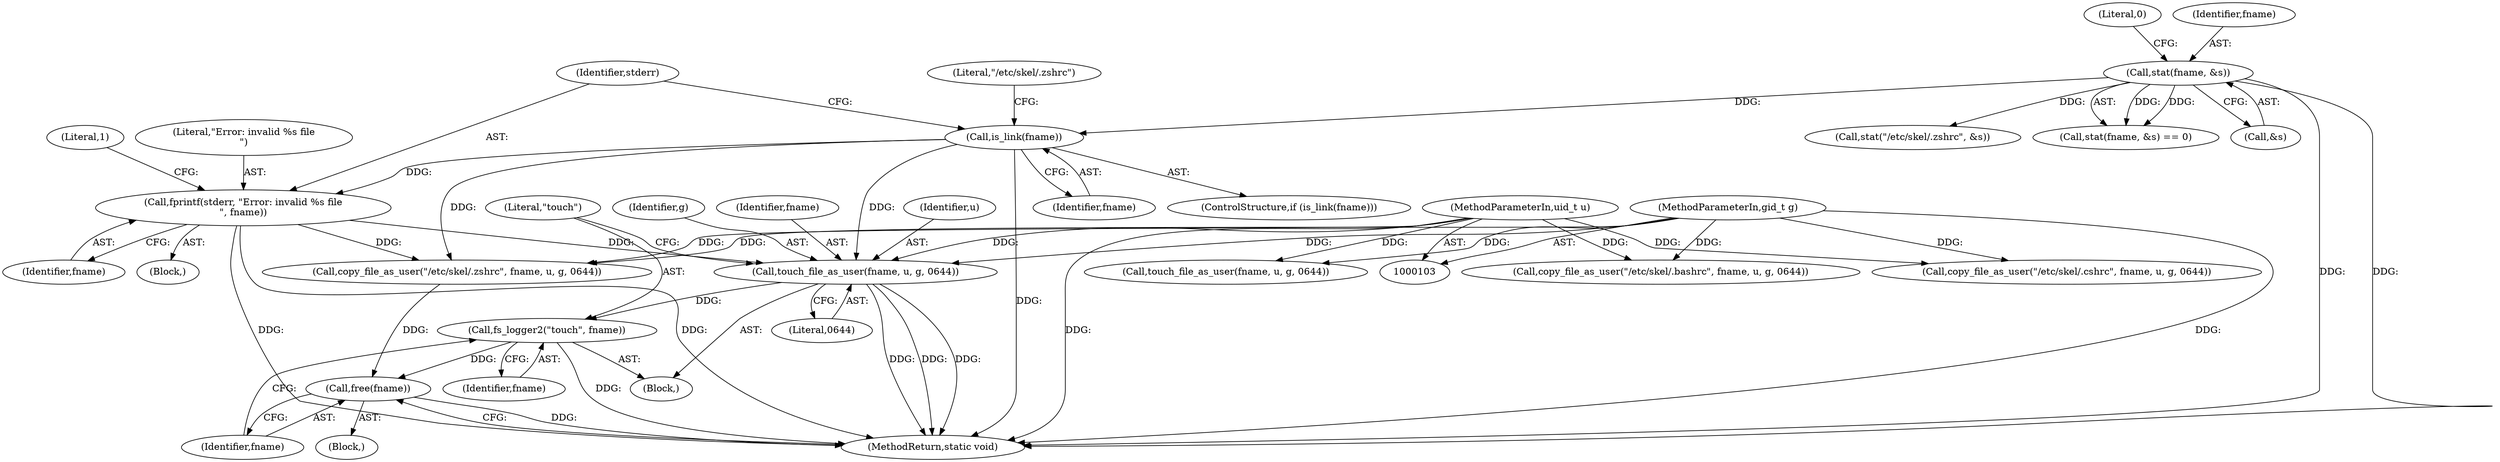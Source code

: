 digraph "0_firejail_38d418505e9ee2d326557e5639e8da49c298858f@pointer" {
"1000177" [label="(Call,touch_file_as_user(fname, u, g, 0644))"];
"1000150" [label="(Call,is_link(fname))"];
"1000143" [label="(Call,stat(fname, &s))"];
"1000153" [label="(Call,fprintf(stderr, \"Error: invalid %s file\n\", fname))"];
"1000105" [label="(MethodParameterIn,uid_t u)"];
"1000106" [label="(MethodParameterIn,gid_t g)"];
"1000182" [label="(Call,fs_logger2(\"touch\", fname))"];
"1000185" [label="(Call,free(fname))"];
"1000182" [label="(Call,fs_logger2(\"touch\", fname))"];
"1000128" [label="(Block,)"];
"1000151" [label="(Identifier,fname)"];
"1000186" [label="(Identifier,fname)"];
"1000177" [label="(Call,touch_file_as_user(fname, u, g, 0644))"];
"1000143" [label="(Call,stat(fname, &s))"];
"1000167" [label="(Call,copy_file_as_user(\"/etc/skel/.zshrc\", fname, u, g, 0644))"];
"1000180" [label="(Identifier,g)"];
"1000155" [label="(Literal,\"Error: invalid %s file\n\")"];
"1000248" [label="(Call,touch_file_as_user(fname, u, g, 0644))"];
"1000184" [label="(Identifier,fname)"];
"1000161" [label="(Call,stat(\"/etc/skel/.zshrc\", &s))"];
"1000142" [label="(Call,stat(fname, &s) == 0)"];
"1000156" [label="(Identifier,fname)"];
"1000147" [label="(Literal,0)"];
"1000308" [label="(MethodReturn,static void)"];
"1000298" [label="(Call,copy_file_as_user(\"/etc/skel/.bashrc\", fname, u, g, 0644))"];
"1000183" [label="(Literal,\"touch\")"];
"1000178" [label="(Identifier,fname)"];
"1000153" [label="(Call,fprintf(stderr, \"Error: invalid %s file\n\", fname))"];
"1000162" [label="(Literal,\"/etc/skel/.zshrc\")"];
"1000106" [label="(MethodParameterIn,gid_t g)"];
"1000149" [label="(ControlStructure,if (is_link(fname)))"];
"1000238" [label="(Call,copy_file_as_user(\"/etc/skel/.cshrc\", fname, u, g, 0644))"];
"1000154" [label="(Identifier,stderr)"];
"1000179" [label="(Identifier,u)"];
"1000176" [label="(Block,)"];
"1000152" [label="(Block,)"];
"1000145" [label="(Call,&s)"];
"1000150" [label="(Call,is_link(fname))"];
"1000105" [label="(MethodParameterIn,uid_t u)"];
"1000158" [label="(Literal,1)"];
"1000185" [label="(Call,free(fname))"];
"1000181" [label="(Literal,0644)"];
"1000144" [label="(Identifier,fname)"];
"1000177" -> "1000176"  [label="AST: "];
"1000177" -> "1000181"  [label="CFG: "];
"1000178" -> "1000177"  [label="AST: "];
"1000179" -> "1000177"  [label="AST: "];
"1000180" -> "1000177"  [label="AST: "];
"1000181" -> "1000177"  [label="AST: "];
"1000183" -> "1000177"  [label="CFG: "];
"1000177" -> "1000308"  [label="DDG: "];
"1000177" -> "1000308"  [label="DDG: "];
"1000177" -> "1000308"  [label="DDG: "];
"1000150" -> "1000177"  [label="DDG: "];
"1000153" -> "1000177"  [label="DDG: "];
"1000105" -> "1000177"  [label="DDG: "];
"1000106" -> "1000177"  [label="DDG: "];
"1000177" -> "1000182"  [label="DDG: "];
"1000150" -> "1000149"  [label="AST: "];
"1000150" -> "1000151"  [label="CFG: "];
"1000151" -> "1000150"  [label="AST: "];
"1000154" -> "1000150"  [label="CFG: "];
"1000162" -> "1000150"  [label="CFG: "];
"1000150" -> "1000308"  [label="DDG: "];
"1000143" -> "1000150"  [label="DDG: "];
"1000150" -> "1000153"  [label="DDG: "];
"1000150" -> "1000167"  [label="DDG: "];
"1000143" -> "1000142"  [label="AST: "];
"1000143" -> "1000145"  [label="CFG: "];
"1000144" -> "1000143"  [label="AST: "];
"1000145" -> "1000143"  [label="AST: "];
"1000147" -> "1000143"  [label="CFG: "];
"1000143" -> "1000308"  [label="DDG: "];
"1000143" -> "1000308"  [label="DDG: "];
"1000143" -> "1000142"  [label="DDG: "];
"1000143" -> "1000142"  [label="DDG: "];
"1000143" -> "1000161"  [label="DDG: "];
"1000153" -> "1000152"  [label="AST: "];
"1000153" -> "1000156"  [label="CFG: "];
"1000154" -> "1000153"  [label="AST: "];
"1000155" -> "1000153"  [label="AST: "];
"1000156" -> "1000153"  [label="AST: "];
"1000158" -> "1000153"  [label="CFG: "];
"1000153" -> "1000308"  [label="DDG: "];
"1000153" -> "1000308"  [label="DDG: "];
"1000153" -> "1000167"  [label="DDG: "];
"1000105" -> "1000103"  [label="AST: "];
"1000105" -> "1000308"  [label="DDG: "];
"1000105" -> "1000167"  [label="DDG: "];
"1000105" -> "1000238"  [label="DDG: "];
"1000105" -> "1000248"  [label="DDG: "];
"1000105" -> "1000298"  [label="DDG: "];
"1000106" -> "1000103"  [label="AST: "];
"1000106" -> "1000308"  [label="DDG: "];
"1000106" -> "1000167"  [label="DDG: "];
"1000106" -> "1000238"  [label="DDG: "];
"1000106" -> "1000248"  [label="DDG: "];
"1000106" -> "1000298"  [label="DDG: "];
"1000182" -> "1000176"  [label="AST: "];
"1000182" -> "1000184"  [label="CFG: "];
"1000183" -> "1000182"  [label="AST: "];
"1000184" -> "1000182"  [label="AST: "];
"1000186" -> "1000182"  [label="CFG: "];
"1000182" -> "1000308"  [label="DDG: "];
"1000182" -> "1000185"  [label="DDG: "];
"1000185" -> "1000128"  [label="AST: "];
"1000185" -> "1000186"  [label="CFG: "];
"1000186" -> "1000185"  [label="AST: "];
"1000308" -> "1000185"  [label="CFG: "];
"1000185" -> "1000308"  [label="DDG: "];
"1000167" -> "1000185"  [label="DDG: "];
}
